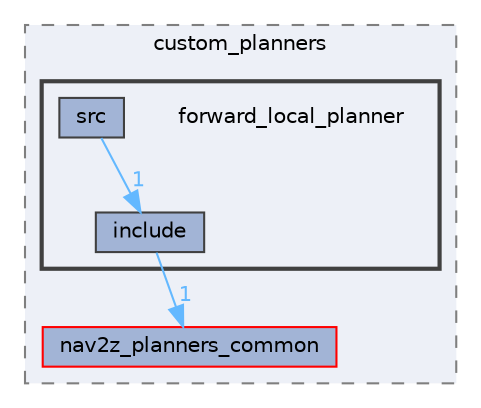 digraph "smacc2_client_library/nav2z_client/custom_planners/forward_local_planner"
{
 // LATEX_PDF_SIZE
  bgcolor="transparent";
  edge [fontname=Helvetica,fontsize=10,labelfontname=Helvetica,labelfontsize=10];
  node [fontname=Helvetica,fontsize=10,shape=box,height=0.2,width=0.4];
  compound=true
  subgraph clusterdir_e2c2adbe6db855444d6fd6d210748984 {
    graph [ bgcolor="#edf0f7", pencolor="grey50", label="custom_planners", fontname=Helvetica,fontsize=10 style="filled,dashed", URL="dir_e2c2adbe6db855444d6fd6d210748984.html",tooltip=""]
  dir_ff0206bad6f2022af99afa405e1f2e4f [label="nav2z_planners_common", fillcolor="#a2b4d6", color="red", style="filled", URL="dir_ff0206bad6f2022af99afa405e1f2e4f.html",tooltip=""];
  subgraph clusterdir_a8d6ac7be810f14803992a9e918560bc {
    graph [ bgcolor="#edf0f7", pencolor="grey25", label="", fontname=Helvetica,fontsize=10 style="filled,bold", URL="dir_a8d6ac7be810f14803992a9e918560bc.html",tooltip=""]
    dir_a8d6ac7be810f14803992a9e918560bc [shape=plaintext, label="forward_local_planner"];
  dir_9bbed315310f6daded59e05361aed1e8 [label="include", fillcolor="#a2b4d6", color="grey25", style="filled", URL="dir_9bbed315310f6daded59e05361aed1e8.html",tooltip=""];
  dir_cede23a3c1dfe62c5fdaa39a8cf8c463 [label="src", fillcolor="#a2b4d6", color="grey25", style="filled", URL="dir_cede23a3c1dfe62c5fdaa39a8cf8c463.html",tooltip=""];
  }
  }
  dir_9bbed315310f6daded59e05361aed1e8->dir_ff0206bad6f2022af99afa405e1f2e4f [headlabel="1", labeldistance=1.5 headhref="dir_000052_000080.html" color="steelblue1" fontcolor="steelblue1"];
  dir_cede23a3c1dfe62c5fdaa39a8cf8c463->dir_9bbed315310f6daded59e05361aed1e8 [headlabel="1", labeldistance=1.5 headhref="dir_000123_000052.html" color="steelblue1" fontcolor="steelblue1"];
}
